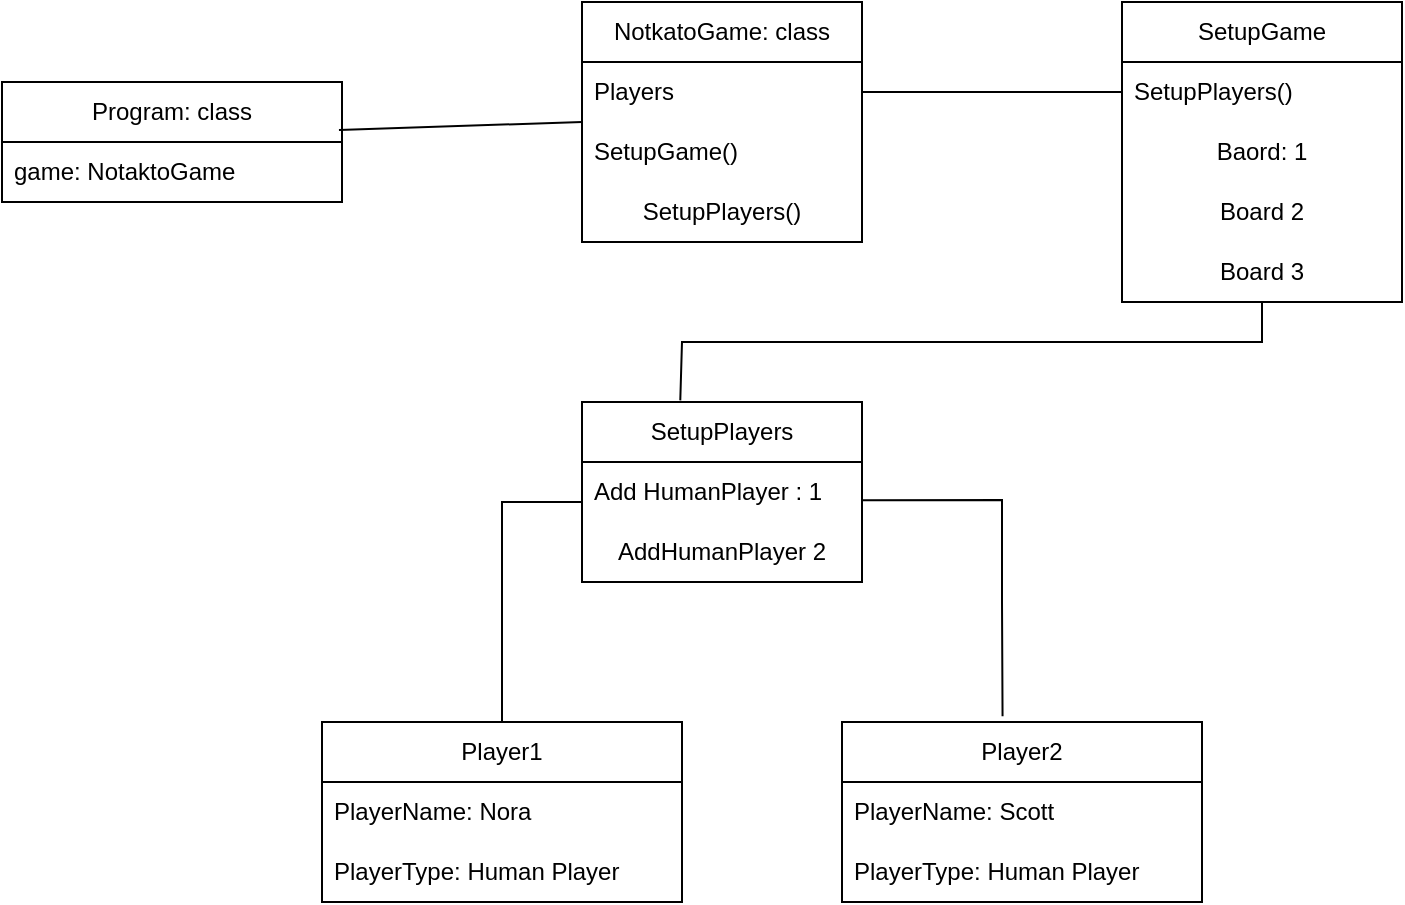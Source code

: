 <mxfile version="24.7.8">
  <diagram id="C5RBs43oDa-KdzZeNtuy" name="Page-1">
    <mxGraphModel dx="1050" dy="621" grid="1" gridSize="10" guides="1" tooltips="1" connect="1" arrows="1" fold="1" page="1" pageScale="1" pageWidth="827" pageHeight="1169" math="0" shadow="0">
      <root>
        <mxCell id="WIyWlLk6GJQsqaUBKTNV-0" />
        <mxCell id="WIyWlLk6GJQsqaUBKTNV-1" parent="WIyWlLk6GJQsqaUBKTNV-0" />
        <mxCell id="8eqlL9zge0KsKMPuEw4X-0" value="Program: class" style="swimlane;fontStyle=0;childLayout=stackLayout;horizontal=1;startSize=30;horizontalStack=0;resizeParent=1;resizeParentMax=0;resizeLast=0;collapsible=1;marginBottom=0;whiteSpace=wrap;html=1;" parent="WIyWlLk6GJQsqaUBKTNV-1" vertex="1">
          <mxGeometry x="20" y="80" width="170" height="60" as="geometry" />
        </mxCell>
        <mxCell id="8eqlL9zge0KsKMPuEw4X-1" value="game: NotaktoGame" style="text;strokeColor=none;fillColor=none;align=left;verticalAlign=middle;spacingLeft=4;spacingRight=4;overflow=hidden;points=[[0,0.5],[1,0.5]];portConstraint=eastwest;rotatable=0;whiteSpace=wrap;html=1;" parent="8eqlL9zge0KsKMPuEw4X-0" vertex="1">
          <mxGeometry y="30" width="170" height="30" as="geometry" />
        </mxCell>
        <mxCell id="8eqlL9zge0KsKMPuEw4X-8" value="NotkatoGame: class" style="swimlane;fontStyle=0;childLayout=stackLayout;horizontal=1;startSize=30;horizontalStack=0;resizeParent=1;resizeParentMax=0;resizeLast=0;collapsible=1;marginBottom=0;whiteSpace=wrap;html=1;" parent="WIyWlLk6GJQsqaUBKTNV-1" vertex="1">
          <mxGeometry x="310" y="40" width="140" height="120" as="geometry" />
        </mxCell>
        <mxCell id="8eqlL9zge0KsKMPuEw4X-9" value="Players" style="text;strokeColor=none;fillColor=none;align=left;verticalAlign=middle;spacingLeft=4;spacingRight=4;overflow=hidden;points=[[0,0.5],[1,0.5]];portConstraint=eastwest;rotatable=0;whiteSpace=wrap;html=1;" parent="8eqlL9zge0KsKMPuEw4X-8" vertex="1">
          <mxGeometry y="30" width="140" height="30" as="geometry" />
        </mxCell>
        <mxCell id="8eqlL9zge0KsKMPuEw4X-11" value="SetupGame()" style="text;strokeColor=none;fillColor=none;align=left;verticalAlign=middle;spacingLeft=4;spacingRight=4;overflow=hidden;points=[[0,0.5],[1,0.5]];portConstraint=eastwest;rotatable=0;whiteSpace=wrap;html=1;" parent="8eqlL9zge0KsKMPuEw4X-8" vertex="1">
          <mxGeometry y="60" width="140" height="30" as="geometry" />
        </mxCell>
        <mxCell id="fSW4jOx2nn5dZyjUTrG4-17" value="SetupPlayers()" style="text;html=1;align=center;verticalAlign=middle;whiteSpace=wrap;rounded=0;" parent="8eqlL9zge0KsKMPuEw4X-8" vertex="1">
          <mxGeometry y="90" width="140" height="30" as="geometry" />
        </mxCell>
        <mxCell id="8eqlL9zge0KsKMPuEw4X-42" value="" style="endArrow=none;html=1;rounded=0;exitX=0.991;exitY=0.4;exitDx=0;exitDy=0;exitPerimeter=0;entryX=0;entryY=0;entryDx=0;entryDy=0;entryPerimeter=0;" parent="WIyWlLk6GJQsqaUBKTNV-1" source="8eqlL9zge0KsKMPuEw4X-0" target="8eqlL9zge0KsKMPuEw4X-11" edge="1">
          <mxGeometry width="50" height="50" relative="1" as="geometry">
            <mxPoint x="510" y="360" as="sourcePoint" />
            <mxPoint x="348.04" y="270" as="targetPoint" />
          </mxGeometry>
        </mxCell>
        <mxCell id="fSW4jOx2nn5dZyjUTrG4-3" value="Player1" style="swimlane;fontStyle=0;childLayout=stackLayout;horizontal=1;startSize=30;horizontalStack=0;resizeParent=1;resizeParentMax=0;resizeLast=0;collapsible=1;marginBottom=0;whiteSpace=wrap;html=1;" parent="WIyWlLk6GJQsqaUBKTNV-1" vertex="1">
          <mxGeometry x="180" y="400" width="180" height="90" as="geometry" />
        </mxCell>
        <mxCell id="fSW4jOx2nn5dZyjUTrG4-4" value="PlayerName: Nora" style="text;strokeColor=none;fillColor=none;align=left;verticalAlign=middle;spacingLeft=4;spacingRight=4;overflow=hidden;points=[[0,0.5],[1,0.5]];portConstraint=eastwest;rotatable=0;whiteSpace=wrap;html=1;" parent="fSW4jOx2nn5dZyjUTrG4-3" vertex="1">
          <mxGeometry y="30" width="180" height="30" as="geometry" />
        </mxCell>
        <mxCell id="fSW4jOx2nn5dZyjUTrG4-5" value="PlayerType: Human Player" style="text;strokeColor=none;fillColor=none;align=left;verticalAlign=middle;spacingLeft=4;spacingRight=4;overflow=hidden;points=[[0,0.5],[1,0.5]];portConstraint=eastwest;rotatable=0;whiteSpace=wrap;html=1;" parent="fSW4jOx2nn5dZyjUTrG4-3" vertex="1">
          <mxGeometry y="60" width="180" height="30" as="geometry" />
        </mxCell>
        <mxCell id="fSW4jOx2nn5dZyjUTrG4-6" value="Player2" style="swimlane;fontStyle=0;childLayout=stackLayout;horizontal=1;startSize=30;horizontalStack=0;resizeParent=1;resizeParentMax=0;resizeLast=0;collapsible=1;marginBottom=0;whiteSpace=wrap;html=1;" parent="WIyWlLk6GJQsqaUBKTNV-1" vertex="1">
          <mxGeometry x="440" y="400" width="180" height="90" as="geometry" />
        </mxCell>
        <mxCell id="fSW4jOx2nn5dZyjUTrG4-7" value="PlayerName: Scott" style="text;strokeColor=none;fillColor=none;align=left;verticalAlign=middle;spacingLeft=4;spacingRight=4;overflow=hidden;points=[[0,0.5],[1,0.5]];portConstraint=eastwest;rotatable=0;whiteSpace=wrap;html=1;" parent="fSW4jOx2nn5dZyjUTrG4-6" vertex="1">
          <mxGeometry y="30" width="180" height="30" as="geometry" />
        </mxCell>
        <mxCell id="fSW4jOx2nn5dZyjUTrG4-8" value="PlayerType: Human Player" style="text;strokeColor=none;fillColor=none;align=left;verticalAlign=middle;spacingLeft=4;spacingRight=4;overflow=hidden;points=[[0,0.5],[1,0.5]];portConstraint=eastwest;rotatable=0;whiteSpace=wrap;html=1;" parent="fSW4jOx2nn5dZyjUTrG4-6" vertex="1">
          <mxGeometry y="60" width="180" height="30" as="geometry" />
        </mxCell>
        <mxCell id="fSW4jOx2nn5dZyjUTrG4-9" value="" style="endArrow=none;html=1;rounded=0;exitX=0.5;exitY=0;exitDx=0;exitDy=0;entryX=0;entryY=0.667;entryDx=0;entryDy=0;entryPerimeter=0;" parent="WIyWlLk6GJQsqaUBKTNV-1" source="fSW4jOx2nn5dZyjUTrG4-3" target="fSW4jOx2nn5dZyjUTrG4-14" edge="1">
          <mxGeometry width="50" height="50" relative="1" as="geometry">
            <mxPoint x="390" y="550" as="sourcePoint" />
            <mxPoint x="340" y="620" as="targetPoint" />
            <Array as="points">
              <mxPoint x="270" y="290" />
            </Array>
          </mxGeometry>
        </mxCell>
        <mxCell id="fSW4jOx2nn5dZyjUTrG4-10" value="" style="endArrow=none;html=1;rounded=0;exitX=0.446;exitY=-0.032;exitDx=0;exitDy=0;exitPerimeter=0;entryX=1.004;entryY=0.637;entryDx=0;entryDy=0;entryPerimeter=0;" parent="WIyWlLk6GJQsqaUBKTNV-1" source="fSW4jOx2nn5dZyjUTrG4-6" edge="1">
          <mxGeometry width="50" height="50" relative="1" as="geometry">
            <mxPoint x="549.42" y="400" as="sourcePoint" />
            <mxPoint x="450.0" y="289.11" as="targetPoint" />
            <Array as="points">
              <mxPoint x="520" y="340" />
              <mxPoint x="520" y="289" />
            </Array>
          </mxGeometry>
        </mxCell>
        <mxCell id="fSW4jOx2nn5dZyjUTrG4-13" value="SetupPlayers" style="swimlane;fontStyle=0;childLayout=stackLayout;horizontal=1;startSize=30;horizontalStack=0;resizeParent=1;resizeParentMax=0;resizeLast=0;collapsible=1;marginBottom=0;whiteSpace=wrap;html=1;" parent="WIyWlLk6GJQsqaUBKTNV-1" vertex="1">
          <mxGeometry x="310" y="240" width="140" height="90" as="geometry" />
        </mxCell>
        <mxCell id="fSW4jOx2nn5dZyjUTrG4-14" value="&lt;div&gt;Add HumanPlayer :&amp;nbsp;&lt;span style=&quot;background-color: initial;&quot;&gt;1&lt;/span&gt;&lt;/div&gt;" style="text;strokeColor=none;fillColor=none;align=left;verticalAlign=middle;spacingLeft=4;spacingRight=4;overflow=hidden;points=[[0,0.5],[1,0.5]];portConstraint=eastwest;rotatable=0;whiteSpace=wrap;html=1;" parent="fSW4jOx2nn5dZyjUTrG4-13" vertex="1">
          <mxGeometry y="30" width="140" height="30" as="geometry" />
        </mxCell>
        <mxCell id="fSW4jOx2nn5dZyjUTrG4-16" value="AddHumanPlayer 2" style="text;html=1;align=center;verticalAlign=middle;whiteSpace=wrap;rounded=0;" parent="fSW4jOx2nn5dZyjUTrG4-13" vertex="1">
          <mxGeometry y="60" width="140" height="30" as="geometry" />
        </mxCell>
        <mxCell id="fSW4jOx2nn5dZyjUTrG4-19" value="SetupGame" style="swimlane;fontStyle=0;childLayout=stackLayout;horizontal=1;startSize=30;horizontalStack=0;resizeParent=1;resizeParentMax=0;resizeLast=0;collapsible=1;marginBottom=0;whiteSpace=wrap;html=1;" parent="WIyWlLk6GJQsqaUBKTNV-1" vertex="1">
          <mxGeometry x="580" y="40" width="140" height="150" as="geometry" />
        </mxCell>
        <mxCell id="fSW4jOx2nn5dZyjUTrG4-20" value="SetupPlayers()" style="text;strokeColor=none;fillColor=none;align=left;verticalAlign=middle;spacingLeft=4;spacingRight=4;overflow=hidden;points=[[0,0.5],[1,0.5]];portConstraint=eastwest;rotatable=0;whiteSpace=wrap;html=1;" parent="fSW4jOx2nn5dZyjUTrG4-19" vertex="1">
          <mxGeometry y="30" width="140" height="30" as="geometry" />
        </mxCell>
        <mxCell id="fSW4jOx2nn5dZyjUTrG4-21" value="Baord: 1" style="text;html=1;align=center;verticalAlign=middle;whiteSpace=wrap;rounded=0;" parent="fSW4jOx2nn5dZyjUTrG4-19" vertex="1">
          <mxGeometry y="60" width="140" height="30" as="geometry" />
        </mxCell>
        <mxCell id="fSW4jOx2nn5dZyjUTrG4-26" value="Board 2" style="text;html=1;align=center;verticalAlign=middle;whiteSpace=wrap;rounded=0;" parent="fSW4jOx2nn5dZyjUTrG4-19" vertex="1">
          <mxGeometry y="90" width="140" height="30" as="geometry" />
        </mxCell>
        <mxCell id="fSW4jOx2nn5dZyjUTrG4-25" value="Board 3" style="text;html=1;align=center;verticalAlign=middle;whiteSpace=wrap;rounded=0;" parent="fSW4jOx2nn5dZyjUTrG4-19" vertex="1">
          <mxGeometry y="120" width="140" height="30" as="geometry" />
        </mxCell>
        <mxCell id="fSW4jOx2nn5dZyjUTrG4-22" value="" style="endArrow=none;html=1;rounded=0;entryX=0;entryY=0.5;entryDx=0;entryDy=0;" parent="WIyWlLk6GJQsqaUBKTNV-1" source="8eqlL9zge0KsKMPuEw4X-9" target="fSW4jOx2nn5dZyjUTrG4-20" edge="1">
          <mxGeometry width="50" height="50" relative="1" as="geometry">
            <mxPoint x="390" y="450" as="sourcePoint" />
            <mxPoint x="440" y="400" as="targetPoint" />
          </mxGeometry>
        </mxCell>
        <mxCell id="fSW4jOx2nn5dZyjUTrG4-23" value="" style="endArrow=none;html=1;rounded=0;entryX=0.351;entryY=-0.009;entryDx=0;entryDy=0;entryPerimeter=0;" parent="WIyWlLk6GJQsqaUBKTNV-1" source="fSW4jOx2nn5dZyjUTrG4-19" target="fSW4jOx2nn5dZyjUTrG4-13" edge="1">
          <mxGeometry width="50" height="50" relative="1" as="geometry">
            <mxPoint x="390" y="450" as="sourcePoint" />
            <mxPoint x="450" y="250" as="targetPoint" />
            <Array as="points">
              <mxPoint x="650" y="210" />
              <mxPoint x="510" y="210" />
              <mxPoint x="360" y="210" />
            </Array>
          </mxGeometry>
        </mxCell>
      </root>
    </mxGraphModel>
  </diagram>
</mxfile>
